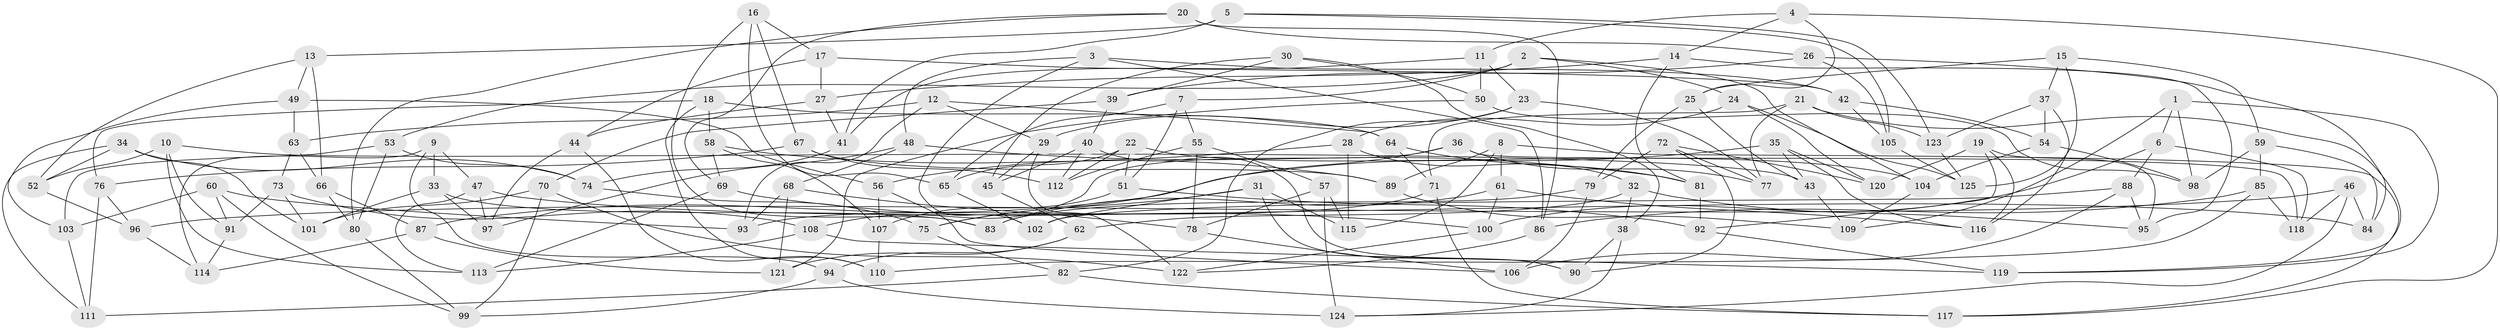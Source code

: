 // Generated by graph-tools (version 1.1) at 2025/27/03/09/25 03:27:01]
// undirected, 125 vertices, 250 edges
graph export_dot {
graph [start="1"]
  node [color=gray90,style=filled];
  1;
  2;
  3;
  4;
  5;
  6;
  7;
  8;
  9;
  10;
  11;
  12;
  13;
  14;
  15;
  16;
  17;
  18;
  19;
  20;
  21;
  22;
  23;
  24;
  25;
  26;
  27;
  28;
  29;
  30;
  31;
  32;
  33;
  34;
  35;
  36;
  37;
  38;
  39;
  40;
  41;
  42;
  43;
  44;
  45;
  46;
  47;
  48;
  49;
  50;
  51;
  52;
  53;
  54;
  55;
  56;
  57;
  58;
  59;
  60;
  61;
  62;
  63;
  64;
  65;
  66;
  67;
  68;
  69;
  70;
  71;
  72;
  73;
  74;
  75;
  76;
  77;
  78;
  79;
  80;
  81;
  82;
  83;
  84;
  85;
  86;
  87;
  88;
  89;
  90;
  91;
  92;
  93;
  94;
  95;
  96;
  97;
  98;
  99;
  100;
  101;
  102;
  103;
  104;
  105;
  106;
  107;
  108;
  109;
  110;
  111;
  112;
  113;
  114;
  115;
  116;
  117;
  118;
  119;
  120;
  121;
  122;
  123;
  124;
  125;
  1 -- 109;
  1 -- 98;
  1 -- 6;
  1 -- 119;
  2 -- 7;
  2 -- 24;
  2 -- 104;
  2 -- 53;
  3 -- 48;
  3 -- 42;
  3 -- 102;
  3 -- 86;
  4 -- 11;
  4 -- 25;
  4 -- 14;
  4 -- 117;
  5 -- 105;
  5 -- 41;
  5 -- 123;
  5 -- 13;
  6 -- 88;
  6 -- 118;
  6 -- 100;
  7 -- 65;
  7 -- 55;
  7 -- 51;
  8 -- 61;
  8 -- 115;
  8 -- 89;
  8 -- 117;
  9 -- 47;
  9 -- 114;
  9 -- 33;
  9 -- 94;
  10 -- 43;
  10 -- 113;
  10 -- 52;
  10 -- 91;
  11 -- 41;
  11 -- 50;
  11 -- 23;
  12 -- 93;
  12 -- 29;
  12 -- 63;
  12 -- 64;
  13 -- 52;
  13 -- 66;
  13 -- 49;
  14 -- 95;
  14 -- 81;
  14 -- 27;
  15 -- 59;
  15 -- 125;
  15 -- 25;
  15 -- 37;
  16 -- 17;
  16 -- 83;
  16 -- 67;
  16 -- 65;
  17 -- 42;
  17 -- 27;
  17 -- 44;
  18 -- 64;
  18 -- 110;
  18 -- 58;
  18 -- 76;
  19 -- 92;
  19 -- 120;
  19 -- 116;
  19 -- 95;
  20 -- 80;
  20 -- 86;
  20 -- 26;
  20 -- 69;
  21 -- 71;
  21 -- 77;
  21 -- 123;
  21 -- 119;
  22 -- 65;
  22 -- 112;
  22 -- 104;
  22 -- 51;
  23 -- 29;
  23 -- 77;
  23 -- 82;
  24 -- 120;
  24 -- 125;
  24 -- 28;
  25 -- 79;
  25 -- 43;
  26 -- 105;
  26 -- 39;
  26 -- 84;
  27 -- 44;
  27 -- 41;
  28 -- 32;
  28 -- 56;
  28 -- 115;
  29 -- 45;
  29 -- 122;
  30 -- 38;
  30 -- 45;
  30 -- 50;
  30 -- 39;
  31 -- 90;
  31 -- 102;
  31 -- 115;
  31 -- 75;
  32 -- 62;
  32 -- 95;
  32 -- 38;
  33 -- 97;
  33 -- 101;
  33 -- 83;
  34 -- 52;
  34 -- 101;
  34 -- 111;
  34 -- 74;
  35 -- 116;
  35 -- 43;
  35 -- 120;
  35 -- 87;
  36 -- 108;
  36 -- 75;
  36 -- 77;
  36 -- 118;
  37 -- 54;
  37 -- 123;
  37 -- 116;
  38 -- 124;
  38 -- 90;
  39 -- 70;
  39 -- 40;
  40 -- 112;
  40 -- 45;
  40 -- 90;
  41 -- 74;
  42 -- 54;
  42 -- 105;
  43 -- 109;
  44 -- 97;
  44 -- 110;
  45 -- 62;
  46 -- 96;
  46 -- 118;
  46 -- 84;
  46 -- 124;
  47 -- 84;
  47 -- 113;
  47 -- 97;
  48 -- 68;
  48 -- 81;
  48 -- 97;
  49 -- 63;
  49 -- 56;
  49 -- 103;
  50 -- 98;
  50 -- 121;
  51 -- 92;
  51 -- 107;
  52 -- 96;
  53 -- 80;
  53 -- 103;
  53 -- 74;
  54 -- 104;
  54 -- 98;
  55 -- 57;
  55 -- 78;
  55 -- 112;
  56 -- 106;
  56 -- 107;
  57 -- 124;
  57 -- 115;
  57 -- 78;
  58 -- 89;
  58 -- 69;
  58 -- 107;
  59 -- 84;
  59 -- 85;
  59 -- 98;
  60 -- 93;
  60 -- 91;
  60 -- 103;
  60 -- 99;
  61 -- 100;
  61 -- 83;
  61 -- 116;
  62 -- 94;
  62 -- 121;
  63 -- 66;
  63 -- 73;
  64 -- 81;
  64 -- 71;
  65 -- 102;
  66 -- 80;
  66 -- 87;
  67 -- 112;
  67 -- 89;
  67 -- 76;
  68 -- 78;
  68 -- 93;
  68 -- 121;
  69 -- 100;
  69 -- 113;
  70 -- 101;
  70 -- 99;
  70 -- 122;
  71 -- 117;
  71 -- 93;
  72 -- 90;
  72 -- 120;
  72 -- 77;
  72 -- 79;
  73 -- 108;
  73 -- 91;
  73 -- 101;
  74 -- 75;
  75 -- 82;
  76 -- 96;
  76 -- 111;
  78 -- 106;
  79 -- 83;
  79 -- 106;
  80 -- 99;
  81 -- 92;
  82 -- 111;
  82 -- 117;
  85 -- 86;
  85 -- 110;
  85 -- 118;
  86 -- 122;
  87 -- 114;
  87 -- 121;
  88 -- 106;
  88 -- 95;
  88 -- 102;
  89 -- 109;
  91 -- 114;
  92 -- 119;
  94 -- 124;
  94 -- 99;
  96 -- 114;
  100 -- 122;
  103 -- 111;
  104 -- 109;
  105 -- 125;
  107 -- 110;
  108 -- 113;
  108 -- 119;
  123 -- 125;
}
